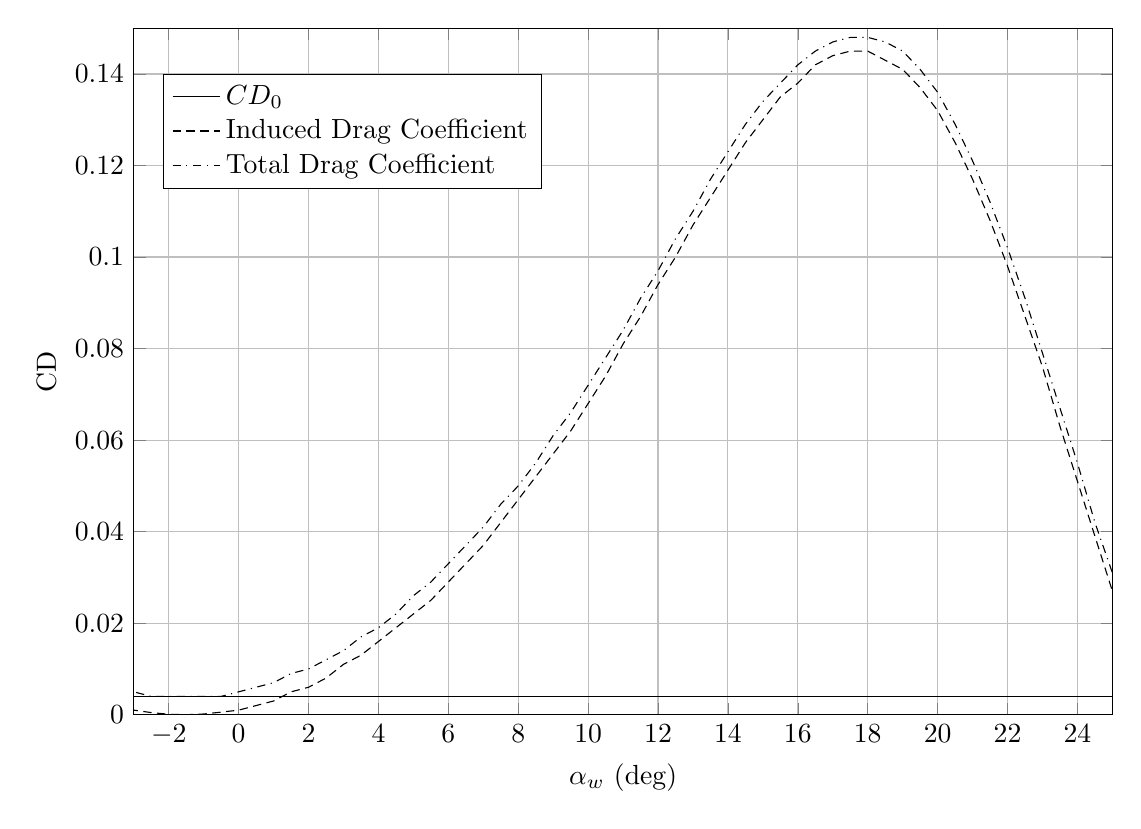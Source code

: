 %Drag coefficient contributes vs Alpha Wing for WING 
\begin{tikzpicture}

\begin{axis}[
width=14.01cm,
height=10.3cm,
scaled ticks=false, tick label style={/pgf/number format/fixed},
xmin=-3,
xmax=25,
xlabel={$\alpha_{w}$ (deg)},
xmajorgrids,
ymin=0,
ymax=0.15,
ylabel={CD},
ymajorgrids,
legend style={at={(0.03,0.85)},anchor=west,draw=black,fill=white,legend cell align=left},
legend entries = {$CD_0$\\Induced Drag Coefficient\\Total Drag Coefficient\\}
]

\addplot [
color=black,
solid
]
table[row sep=crcr]{
-3.5	0.004\\
-3.0	0.004\\
-2.5	0.004\\
-2.0	0.004\\
-1.5	0.004\\
-1.0	0.004\\
-0.5	0.004\\
5.551E-16	0.004\\
0.5	0.004\\
1.0	0.004\\
1.5	0.004\\
2.0	0.004\\
2.5	0.004\\
3.0	0.004\\
3.5	0.004\\
4.0	0.004\\
4.5	0.004\\
5.0	0.004\\
5.5	0.004\\
6.0	0.004\\
6.5	0.004\\
7.0	0.004\\
7.5	0.004\\
8.0	0.004\\
8.5	0.004\\
9.0	0.004\\
9.5	0.004\\
10.0	0.004\\
10.5	0.004\\
11.0	0.004\\
11.5	0.004\\
12.0	0.004\\
12.5	0.004\\
13.0	0.004\\
13.5	0.004\\
14.0	0.004\\
14.5	0.004\\
15.0	0.004\\
15.5	0.004\\
16.0	0.004\\
16.5	0.004\\
17.0	0.004\\
17.5	0.004\\
18.0	0.004\\
18.5	0.004\\
19.0	0.004\\
19.5	0.004\\
20.0	0.004\\
20.5	0.004\\
21.0	0.004\\
21.5	0.004\\
22.0	0.004\\
22.5	0.004\\
23.0	0.004\\
23.5	0.004\\
24.0	0.004\\
24.5	0.004\\
25.0	0.004\\
25.5	0.004\\
26.0	0.004\\
26.5	0.004\\
};

\addplot [
color=black,
densely dashed
]
table[row sep=crcr]{
-3.5	0.002\\
-3.0	0.001\\
-2.5	4.611E-4\\
-2.0	1.034E-4\\
-1.5	1.279E-6\\
-1.0	1.546E-4\\
-0.5	5.633E-4\\
5.551E-16	0.001\\
0.5	0.002\\
1.0	0.003\\
1.5	0.005\\
2.0	0.006\\
2.5	0.008\\
3.0	0.011\\
3.5	0.013\\
4.0	0.016\\
4.5	0.019\\
5.0	0.022\\
5.5	0.025\\
6.0	0.029\\
6.5	0.033\\
7.0	0.037\\
7.5	0.042\\
8.0	0.047\\
8.5	0.052\\
9.0	0.057\\
9.5	0.062\\
10.0	0.068\\
10.5	0.074\\
11.0	0.081\\
11.5	0.087\\
12.0	0.094\\
12.5	0.1\\
13.0	0.107\\
13.5	0.113\\
14.0	0.119\\
14.5	0.125\\
15.0	0.13\\
15.5	0.135\\
16.0	0.138\\
16.5	0.142\\
17.0	0.144\\
17.5	0.145\\
18.0	0.145\\
18.5	0.143\\
19.0	0.141\\
19.5	0.137\\
20.0	0.132\\
20.5	0.125\\
21.0	0.117\\
21.5	0.108\\
22.0	0.098\\
22.5	0.087\\
23.0	0.076\\
23.5	0.063\\
24.0	0.051\\
24.5	0.039\\
25.0	0.027\\
25.5	0.017\\
26.0	0.008\\
26.5	0.003\\
};
\addplot [
color=black,
dashdotted
]
table[row sep=crcr]{
-3.5	0.006\\
-3.0	0.005\\
-2.5	0.004\\
-2.0	0.004\\
-1.5	0.004\\
-1.0	0.004\\
-0.5	0.004\\
5.551E-16	0.005\\
0.5	0.006\\
1.0	0.007\\
1.5	0.009\\
2.0	0.01\\
2.5	0.012\\
3.0	0.014\\
3.5	0.017\\
4.0	0.019\\
4.5	0.022\\
5.0	0.026\\
5.5	0.029\\
6.0	0.033\\
6.5	0.037\\
7.0	0.041\\
7.5	0.046\\
8.0	0.05\\
8.5	0.055\\
9.0	0.061\\
9.5	0.066\\
10.0	0.072\\
10.5	0.078\\
11.0	0.084\\
11.5	0.091\\
12.0	0.097\\
12.5	0.104\\
13.0	0.11\\
13.5	0.117\\
14.0	0.123\\
14.5	0.129\\
15.0	0.134\\
15.5	0.138\\
16.0	0.142\\
16.5	0.145\\
17.0	0.147\\
17.5	0.148\\
18.0	0.148\\
18.5	0.147\\
19.0	0.145\\
19.5	0.141\\
20.0	0.136\\
20.5	0.129\\
21.0	0.121\\
21.5	0.112\\
22.0	0.102\\
22.5	0.091\\
23.0	0.079\\
23.5	0.067\\
24.0	0.055\\
24.5	0.042\\
25.0	0.031\\
25.5	0.021\\
26.0	0.012\\
26.5	0.006\\
};
\end{axis}
\end{tikzpicture}%
